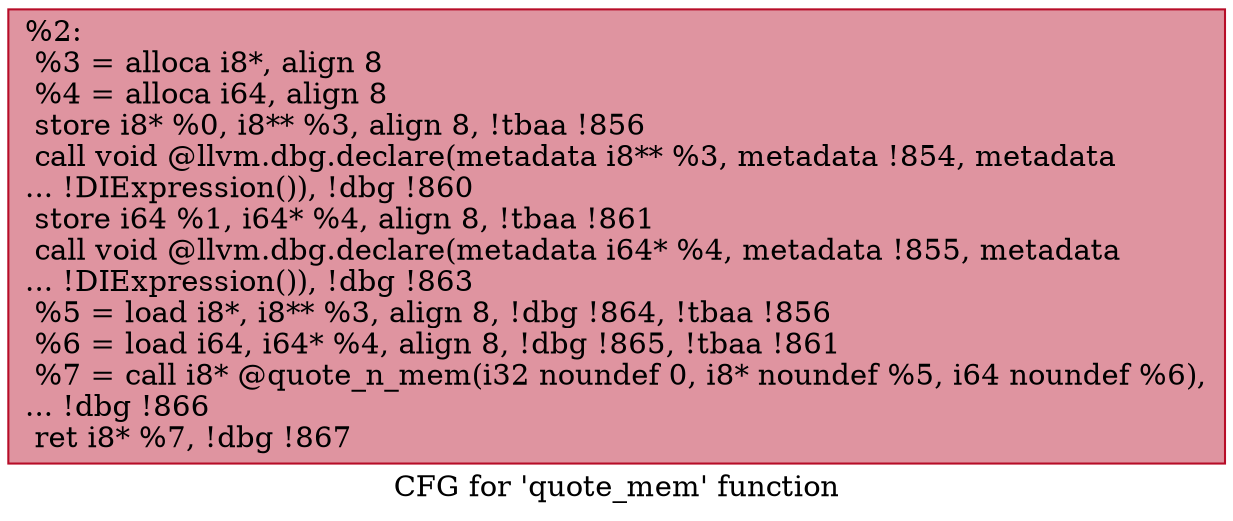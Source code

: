 digraph "CFG for 'quote_mem' function" {
	label="CFG for 'quote_mem' function";

	Node0x24c5640 [shape=record,color="#b70d28ff", style=filled, fillcolor="#b70d2870",label="{%2:\l  %3 = alloca i8*, align 8\l  %4 = alloca i64, align 8\l  store i8* %0, i8** %3, align 8, !tbaa !856\l  call void @llvm.dbg.declare(metadata i8** %3, metadata !854, metadata\l... !DIExpression()), !dbg !860\l  store i64 %1, i64* %4, align 8, !tbaa !861\l  call void @llvm.dbg.declare(metadata i64* %4, metadata !855, metadata\l... !DIExpression()), !dbg !863\l  %5 = load i8*, i8** %3, align 8, !dbg !864, !tbaa !856\l  %6 = load i64, i64* %4, align 8, !dbg !865, !tbaa !861\l  %7 = call i8* @quote_n_mem(i32 noundef 0, i8* noundef %5, i64 noundef %6),\l... !dbg !866\l  ret i8* %7, !dbg !867\l}"];
}
